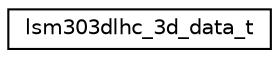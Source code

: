 digraph "Graphical Class Hierarchy"
{
 // LATEX_PDF_SIZE
  edge [fontname="Helvetica",fontsize="10",labelfontname="Helvetica",labelfontsize="10"];
  node [fontname="Helvetica",fontsize="10",shape=record];
  rankdir="LR";
  Node0 [label="lsm303dlhc_3d_data_t",height=0.2,width=0.4,color="black", fillcolor="white", style="filled",URL="$structlsm303dlhc__3d__data__t.html",tooltip="3d data container"];
}
